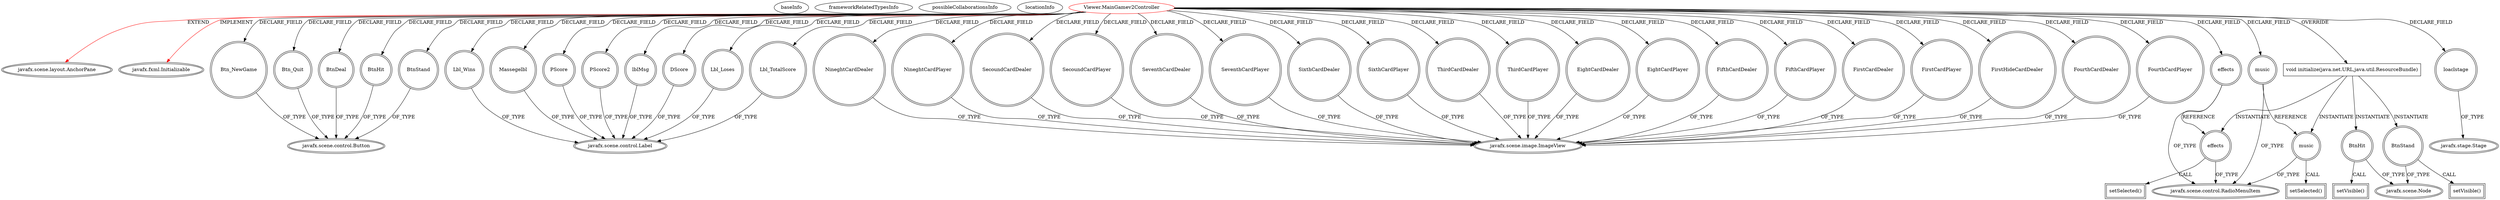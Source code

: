 digraph {
baseInfo[graphId=2521,category="extension_graph",isAnonymous=false,possibleRelation=false]
frameworkRelatedTypesInfo[0="javafx.scene.layout.AnchorPane",1="javafx.fxml.Initializable"]
possibleCollaborationsInfo[]
locationInfo[projectName="dodaio-SoftwareBlack21G",filePath="/dodaio-SoftwareBlack21G/SoftwareBlack21G-master/Blackjack/src/Viewer/MainGamev2Controller.java",contextSignature="MainGamev2Controller",graphId="2521"]
0[label="Viewer.MainGamev2Controller",vertexType="ROOT_CLIENT_CLASS_DECLARATION",isFrameworkType=false,color=red]
1[label="javafx.scene.layout.AnchorPane",vertexType="FRAMEWORK_CLASS_TYPE",isFrameworkType=true,peripheries=2]
2[label="javafx.fxml.Initializable",vertexType="FRAMEWORK_INTERFACE_TYPE",isFrameworkType=true,peripheries=2]
3[label="BtnDeal",vertexType="FIELD_DECLARATION",isFrameworkType=true,peripheries=2,shape=circle]
4[label="javafx.scene.control.Button",vertexType="FRAMEWORK_CLASS_TYPE",isFrameworkType=true,peripheries=2]
5[label="BtnHit",vertexType="FIELD_DECLARATION",isFrameworkType=true,peripheries=2,shape=circle]
7[label="BtnStand",vertexType="FIELD_DECLARATION",isFrameworkType=true,peripheries=2,shape=circle]
9[label="Btn_NewGame",vertexType="FIELD_DECLARATION",isFrameworkType=true,peripheries=2,shape=circle]
11[label="Btn_Quit",vertexType="FIELD_DECLARATION",isFrameworkType=true,peripheries=2,shape=circle]
13[label="DScore",vertexType="FIELD_DECLARATION",isFrameworkType=true,peripheries=2,shape=circle]
14[label="javafx.scene.control.Label",vertexType="FRAMEWORK_CLASS_TYPE",isFrameworkType=true,peripheries=2]
15[label="EightCardDealer",vertexType="FIELD_DECLARATION",isFrameworkType=true,peripheries=2,shape=circle]
16[label="javafx.scene.image.ImageView",vertexType="FRAMEWORK_CLASS_TYPE",isFrameworkType=true,peripheries=2]
17[label="EightCardPlayer",vertexType="FIELD_DECLARATION",isFrameworkType=true,peripheries=2,shape=circle]
19[label="FifthCardDealer",vertexType="FIELD_DECLARATION",isFrameworkType=true,peripheries=2,shape=circle]
21[label="FifthCardPlayer",vertexType="FIELD_DECLARATION",isFrameworkType=true,peripheries=2,shape=circle]
23[label="FirstCardDealer",vertexType="FIELD_DECLARATION",isFrameworkType=true,peripheries=2,shape=circle]
25[label="FirstCardPlayer",vertexType="FIELD_DECLARATION",isFrameworkType=true,peripheries=2,shape=circle]
27[label="FirstHideCardDealer",vertexType="FIELD_DECLARATION",isFrameworkType=true,peripheries=2,shape=circle]
29[label="FourthCardDealer",vertexType="FIELD_DECLARATION",isFrameworkType=true,peripheries=2,shape=circle]
31[label="FourthCardPlayer",vertexType="FIELD_DECLARATION",isFrameworkType=true,peripheries=2,shape=circle]
33[label="Lbl_Loses",vertexType="FIELD_DECLARATION",isFrameworkType=true,peripheries=2,shape=circle]
35[label="Lbl_TotalScore",vertexType="FIELD_DECLARATION",isFrameworkType=true,peripheries=2,shape=circle]
37[label="Lbl_Wins",vertexType="FIELD_DECLARATION",isFrameworkType=true,peripheries=2,shape=circle]
39[label="Massegelbl",vertexType="FIELD_DECLARATION",isFrameworkType=true,peripheries=2,shape=circle]
41[label="NineghtCardDealer",vertexType="FIELD_DECLARATION",isFrameworkType=true,peripheries=2,shape=circle]
43[label="NineghtCardPlayer",vertexType="FIELD_DECLARATION",isFrameworkType=true,peripheries=2,shape=circle]
45[label="PScore",vertexType="FIELD_DECLARATION",isFrameworkType=true,peripheries=2,shape=circle]
47[label="PScore2",vertexType="FIELD_DECLARATION",isFrameworkType=true,peripheries=2,shape=circle]
49[label="SecoundCardDealer",vertexType="FIELD_DECLARATION",isFrameworkType=true,peripheries=2,shape=circle]
51[label="SecoundCardPlayer",vertexType="FIELD_DECLARATION",isFrameworkType=true,peripheries=2,shape=circle]
53[label="SeventhCardDealer",vertexType="FIELD_DECLARATION",isFrameworkType=true,peripheries=2,shape=circle]
55[label="SeventhCardPlayer",vertexType="FIELD_DECLARATION",isFrameworkType=true,peripheries=2,shape=circle]
57[label="SixthCardDealer",vertexType="FIELD_DECLARATION",isFrameworkType=true,peripheries=2,shape=circle]
59[label="SixthCardPlayer",vertexType="FIELD_DECLARATION",isFrameworkType=true,peripheries=2,shape=circle]
61[label="ThirdCardDealer",vertexType="FIELD_DECLARATION",isFrameworkType=true,peripheries=2,shape=circle]
63[label="ThirdCardPlayer",vertexType="FIELD_DECLARATION",isFrameworkType=true,peripheries=2,shape=circle]
65[label="effects",vertexType="FIELD_DECLARATION",isFrameworkType=true,peripheries=2,shape=circle]
66[label="javafx.scene.control.RadioMenuItem",vertexType="FRAMEWORK_CLASS_TYPE",isFrameworkType=true,peripheries=2]
67[label="lblMsg",vertexType="FIELD_DECLARATION",isFrameworkType=true,peripheries=2,shape=circle]
69[label="loaclstage",vertexType="FIELD_DECLARATION",isFrameworkType=true,peripheries=2,shape=circle]
70[label="javafx.stage.Stage",vertexType="FRAMEWORK_CLASS_TYPE",isFrameworkType=true,peripheries=2]
71[label="music",vertexType="FIELD_DECLARATION",isFrameworkType=true,peripheries=2,shape=circle]
73[label="void initialize(java.net.URL,java.util.ResourceBundle)",vertexType="OVERRIDING_METHOD_DECLARATION",isFrameworkType=false,shape=box]
74[label="BtnHit",vertexType="VARIABLE_EXPRESION",isFrameworkType=true,peripheries=2,shape=circle]
76[label="javafx.scene.Node",vertexType="FRAMEWORK_CLASS_TYPE",isFrameworkType=true,peripheries=2]
75[label="setVisible()",vertexType="INSIDE_CALL",isFrameworkType=true,peripheries=2,shape=box]
77[label="BtnStand",vertexType="VARIABLE_EXPRESION",isFrameworkType=true,peripheries=2,shape=circle]
78[label="setVisible()",vertexType="INSIDE_CALL",isFrameworkType=true,peripheries=2,shape=box]
80[label="music",vertexType="VARIABLE_EXPRESION",isFrameworkType=true,peripheries=2,shape=circle]
81[label="setSelected()",vertexType="INSIDE_CALL",isFrameworkType=true,peripheries=2,shape=box]
83[label="effects",vertexType="VARIABLE_EXPRESION",isFrameworkType=true,peripheries=2,shape=circle]
84[label="setSelected()",vertexType="INSIDE_CALL",isFrameworkType=true,peripheries=2,shape=box]
0->1[label="EXTEND",color=red]
0->2[label="IMPLEMENT",color=red]
0->3[label="DECLARE_FIELD"]
3->4[label="OF_TYPE"]
0->5[label="DECLARE_FIELD"]
5->4[label="OF_TYPE"]
0->7[label="DECLARE_FIELD"]
7->4[label="OF_TYPE"]
0->9[label="DECLARE_FIELD"]
9->4[label="OF_TYPE"]
0->11[label="DECLARE_FIELD"]
11->4[label="OF_TYPE"]
0->13[label="DECLARE_FIELD"]
13->14[label="OF_TYPE"]
0->15[label="DECLARE_FIELD"]
15->16[label="OF_TYPE"]
0->17[label="DECLARE_FIELD"]
17->16[label="OF_TYPE"]
0->19[label="DECLARE_FIELD"]
19->16[label="OF_TYPE"]
0->21[label="DECLARE_FIELD"]
21->16[label="OF_TYPE"]
0->23[label="DECLARE_FIELD"]
23->16[label="OF_TYPE"]
0->25[label="DECLARE_FIELD"]
25->16[label="OF_TYPE"]
0->27[label="DECLARE_FIELD"]
27->16[label="OF_TYPE"]
0->29[label="DECLARE_FIELD"]
29->16[label="OF_TYPE"]
0->31[label="DECLARE_FIELD"]
31->16[label="OF_TYPE"]
0->33[label="DECLARE_FIELD"]
33->14[label="OF_TYPE"]
0->35[label="DECLARE_FIELD"]
35->14[label="OF_TYPE"]
0->37[label="DECLARE_FIELD"]
37->14[label="OF_TYPE"]
0->39[label="DECLARE_FIELD"]
39->14[label="OF_TYPE"]
0->41[label="DECLARE_FIELD"]
41->16[label="OF_TYPE"]
0->43[label="DECLARE_FIELD"]
43->16[label="OF_TYPE"]
0->45[label="DECLARE_FIELD"]
45->14[label="OF_TYPE"]
0->47[label="DECLARE_FIELD"]
47->14[label="OF_TYPE"]
0->49[label="DECLARE_FIELD"]
49->16[label="OF_TYPE"]
0->51[label="DECLARE_FIELD"]
51->16[label="OF_TYPE"]
0->53[label="DECLARE_FIELD"]
53->16[label="OF_TYPE"]
0->55[label="DECLARE_FIELD"]
55->16[label="OF_TYPE"]
0->57[label="DECLARE_FIELD"]
57->16[label="OF_TYPE"]
0->59[label="DECLARE_FIELD"]
59->16[label="OF_TYPE"]
0->61[label="DECLARE_FIELD"]
61->16[label="OF_TYPE"]
0->63[label="DECLARE_FIELD"]
63->16[label="OF_TYPE"]
0->65[label="DECLARE_FIELD"]
65->66[label="OF_TYPE"]
0->67[label="DECLARE_FIELD"]
67->14[label="OF_TYPE"]
0->69[label="DECLARE_FIELD"]
69->70[label="OF_TYPE"]
0->71[label="DECLARE_FIELD"]
71->66[label="OF_TYPE"]
0->73[label="OVERRIDE"]
73->74[label="INSTANTIATE"]
74->76[label="OF_TYPE"]
74->75[label="CALL"]
73->77[label="INSTANTIATE"]
77->76[label="OF_TYPE"]
77->78[label="CALL"]
73->80[label="INSTANTIATE"]
71->80[label="REFERENCE"]
80->66[label="OF_TYPE"]
80->81[label="CALL"]
73->83[label="INSTANTIATE"]
65->83[label="REFERENCE"]
83->66[label="OF_TYPE"]
83->84[label="CALL"]
}
